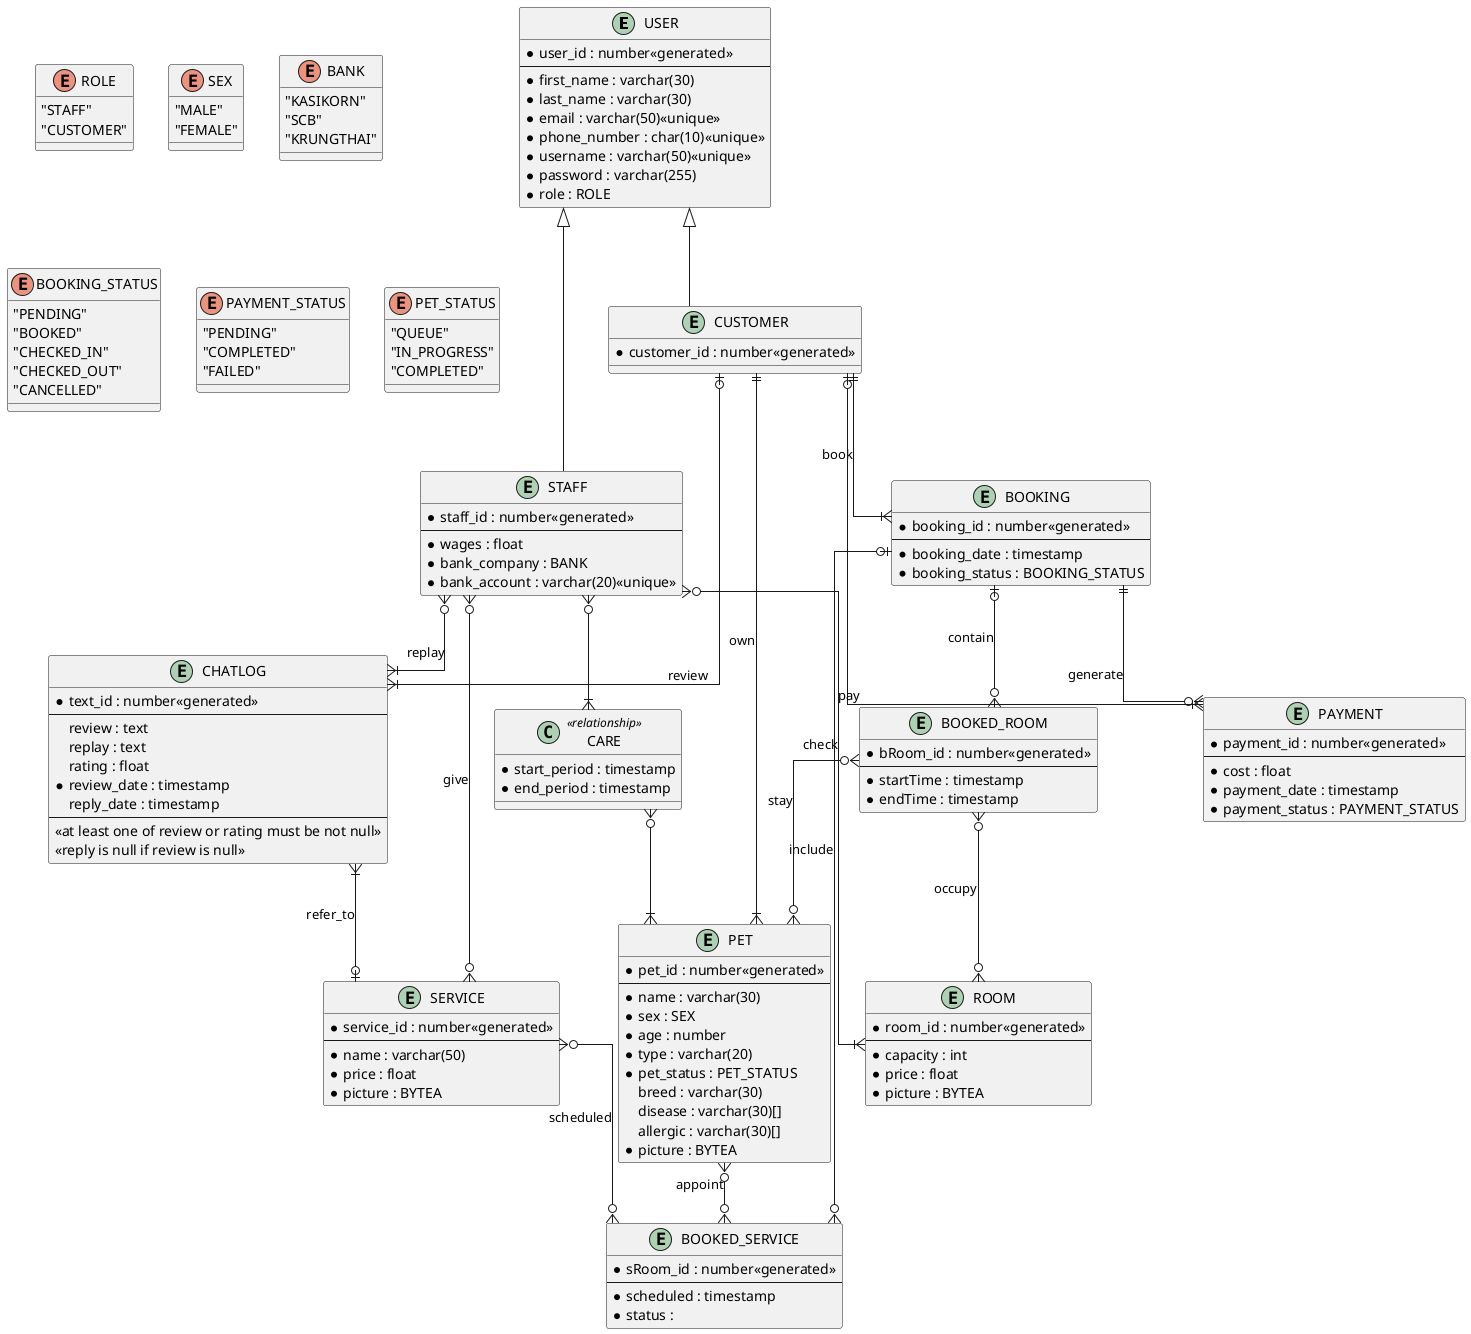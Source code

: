 @startuml
skinparam linetype ortho
entity "USER" as user{
    *user_id : number<<generated>>
    --
    *first_name : varchar(30)
    *last_name : varchar(30)
    *email : varchar(50)<<unique>>
    *phone_number : char(10)<<unique>>
    *username : varchar(50)<<unique>>
    *password : varchar(255)
    *role : ROLE
}

entity "STAFF" as staff{
    *staff_id : number<<generated>>
    --
    *wages : float
    *bank_company : BANK
    *bank_account : varchar(20)<<unique>>
}

entity "CUSTOMER" as customer{
    *customer_id : number<<generated>>
}

entity "CHATLOG" as chatlog{
    *text_id : number<<generated>>
    --
    review : text
    replay : text
    rating : float
    *review_date : timestamp
    reply_date : timestamp
    --
     <<at least one of review or rating must be not null>>
     <<reply is null if review is null>>
}

entity "PET" as pet{
    *pet_id : number<<generated>>
    --
    *name : varchar(30)
    *sex : SEX
    *age : number
    *type : varchar(20)
    *pet_status : PET_STATUS
    breed : varchar(30)
    disease : varchar(30)[]
    allergic : varchar(30)[]
    *picture : BYTEA
}

entity "ROOM" as room{
    *room_id : number<<generated>>
    --
    *capacity : int
    *price : float
    *picture : BYTEA
}

entity "BOOKED_ROOM" as stay{
    *bRoom_id : number<<generated>>
    --
    *startTime : timestamp
    *endTime : timestamp
}

entity "SERVICE" as service{
    *service_id : number<<generated>>
    --
    *name : varchar(50)
    *price : float
    *picture : BYTEA
}

entity "BOOKED_SERVICE" as queue{
    *sRoom_id : number<<generated>>
    --
    *scheduled : timestamp
    *status : 
}

entity "BOOKING" as booking{
    *booking_id : number<<generated>>
    --
    *booking_date : timestamp
    *booking_status : BOOKING_STATUS
}

entity "PAYMENT" as payment{
    *payment_id : number<<generated>>
    --
    *cost : float
    *payment_date : timestamp
    *payment_status : PAYMENT_STATUS
}

class CARE << relationship>> {
    *start_period : timestamp
    *end_period : timestamp
}

user <|-- customer
user <|-- staff

customer ||--|{ pet : "own"
staff }o--|{ room : "check"
customer|o--|{ chatlog : "review"
customer ||--|{ booking : "book"
chatlog }|--o| service : "refer_to"
service }o--o{staff : "give"
customer |o--|{payment : "pay"
booking |o--o{ queue : "include"
booking |o--o{ stay : "contain"
booking ||--o{ payment : "generate"
service }o--o{ queue : "scheduled"
pet }o--o{  queue : "appoint"
stay }o--o{ pet : "stay"
stay }o--o{ room : "occupy"
staff }o--|{ chatlog : "replay"


staff }o--|{ CARE
CARE }o--|{ pet

enum "ROLE"{
    "STAFF"
    "CUSTOMER"
}

enum "SEX"{
    "MALE"
    "FEMALE"
}

enum "BANK"{
    "KASIKORN"
    "SCB"
    "KRUNGTHAI"
}

enum "BOOKING_STATUS"{
    "PENDING"
    "BOOKED"
    "CHECKED_IN"
    "CHECKED_OUT"
    "CANCELLED"
}

enum "PAYMENT_STATUS"{
    "PENDING"
    "COMPLETED"
    "FAILED"
}

enum "PET_STATUS"{
    "QUEUE"
    "IN_PROGRESS"
    "COMPLETED"
}
@enduml